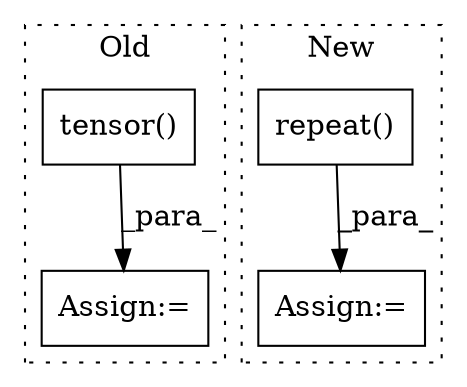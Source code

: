 digraph G {
subgraph cluster0 {
1 [label="tensor()" a="75" s="5471,5495" l="13,35" shape="box"];
4 [label="Assign:=" a="68" s="5468" l="3" shape="box"];
label = "Old";
style="dotted";
}
subgraph cluster1 {
2 [label="repeat()" a="75" s="4422,4440" l="10,8" shape="box"];
3 [label="Assign:=" a="68" s="4419" l="3" shape="box"];
label = "New";
style="dotted";
}
1 -> 4 [label="_para_"];
2 -> 3 [label="_para_"];
}